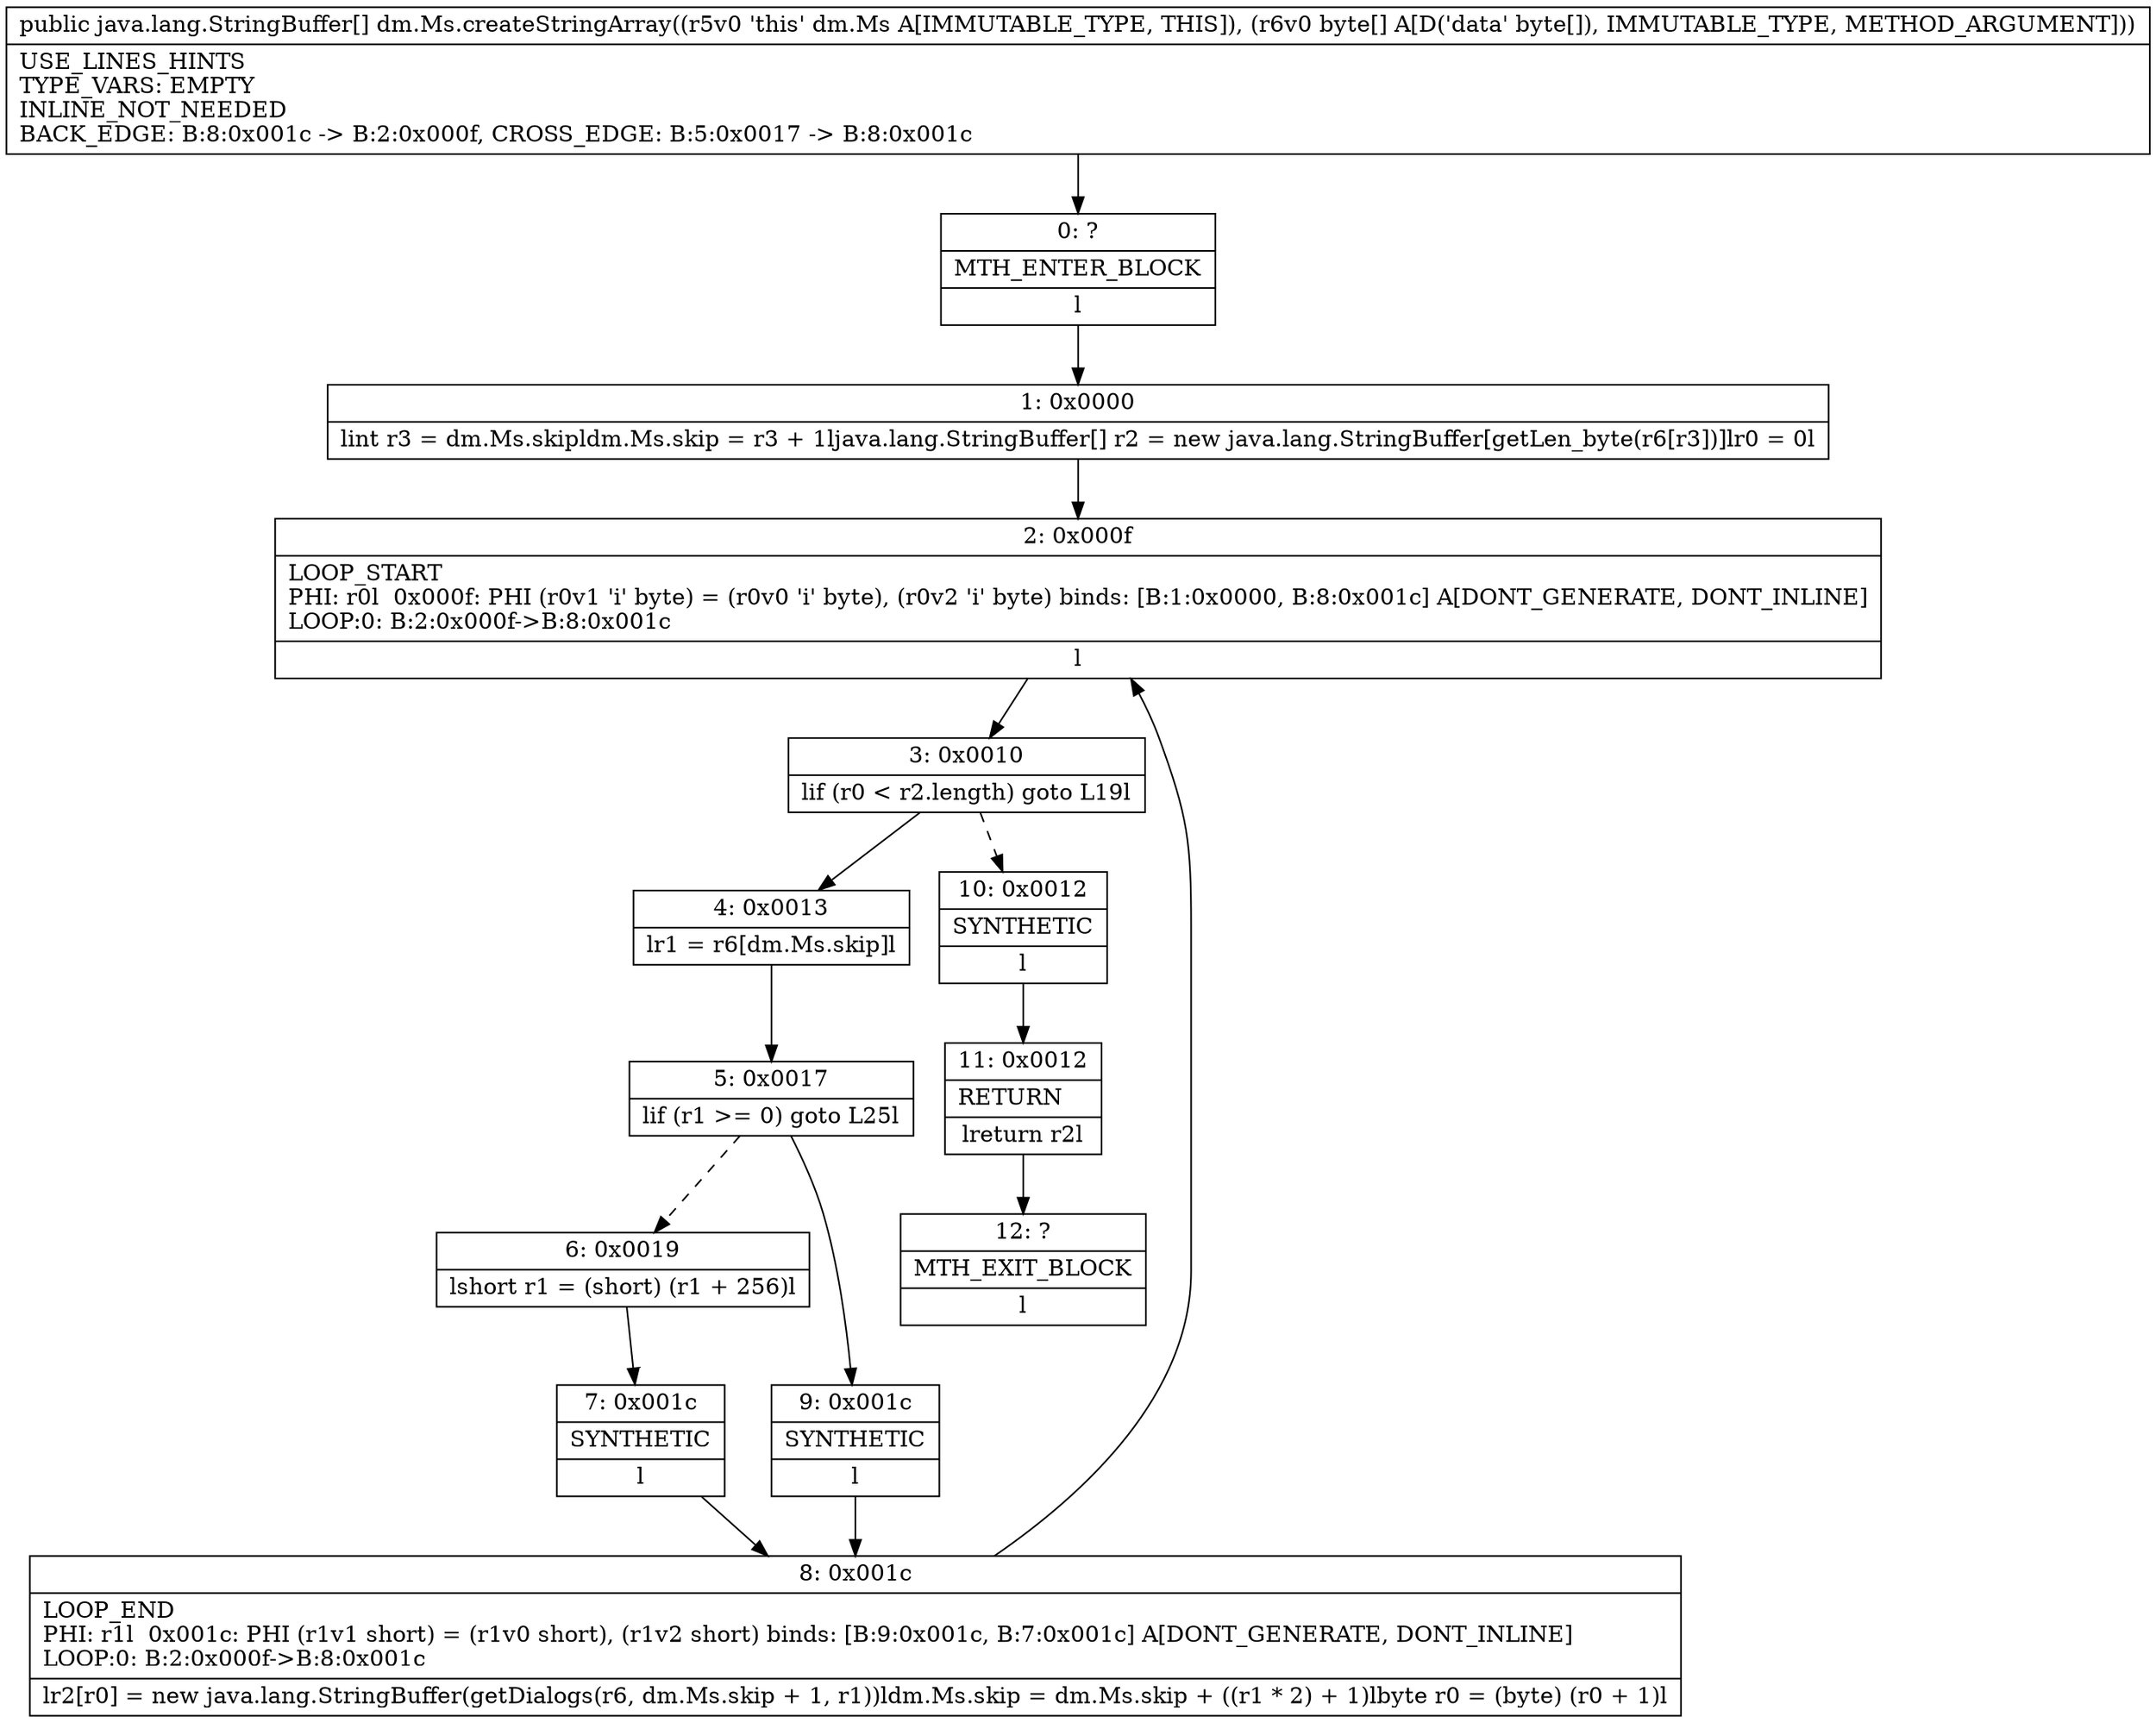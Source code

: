 digraph "CFG fordm.Ms.createStringArray([B)[Ljava\/lang\/StringBuffer;" {
Node_0 [shape=record,label="{0\:\ ?|MTH_ENTER_BLOCK\l|l}"];
Node_1 [shape=record,label="{1\:\ 0x0000|lint r3 = dm.Ms.skipldm.Ms.skip = r3 + 1ljava.lang.StringBuffer[] r2 = new java.lang.StringBuffer[getLen_byte(r6[r3])]lr0 = 0l}"];
Node_2 [shape=record,label="{2\:\ 0x000f|LOOP_START\lPHI: r0l  0x000f: PHI (r0v1 'i' byte) = (r0v0 'i' byte), (r0v2 'i' byte) binds: [B:1:0x0000, B:8:0x001c] A[DONT_GENERATE, DONT_INLINE]\lLOOP:0: B:2:0x000f\-\>B:8:0x001c\l|l}"];
Node_3 [shape=record,label="{3\:\ 0x0010|lif (r0 \< r2.length) goto L19l}"];
Node_4 [shape=record,label="{4\:\ 0x0013|lr1 = r6[dm.Ms.skip]l}"];
Node_5 [shape=record,label="{5\:\ 0x0017|lif (r1 \>= 0) goto L25l}"];
Node_6 [shape=record,label="{6\:\ 0x0019|lshort r1 = (short) (r1 + 256)l}"];
Node_7 [shape=record,label="{7\:\ 0x001c|SYNTHETIC\l|l}"];
Node_8 [shape=record,label="{8\:\ 0x001c|LOOP_END\lPHI: r1l  0x001c: PHI (r1v1 short) = (r1v0 short), (r1v2 short) binds: [B:9:0x001c, B:7:0x001c] A[DONT_GENERATE, DONT_INLINE]\lLOOP:0: B:2:0x000f\-\>B:8:0x001c\l|lr2[r0] = new java.lang.StringBuffer(getDialogs(r6, dm.Ms.skip + 1, r1))ldm.Ms.skip = dm.Ms.skip + ((r1 * 2) + 1)lbyte r0 = (byte) (r0 + 1)l}"];
Node_9 [shape=record,label="{9\:\ 0x001c|SYNTHETIC\l|l}"];
Node_10 [shape=record,label="{10\:\ 0x0012|SYNTHETIC\l|l}"];
Node_11 [shape=record,label="{11\:\ 0x0012|RETURN\l|lreturn r2l}"];
Node_12 [shape=record,label="{12\:\ ?|MTH_EXIT_BLOCK\l|l}"];
MethodNode[shape=record,label="{public java.lang.StringBuffer[] dm.Ms.createStringArray((r5v0 'this' dm.Ms A[IMMUTABLE_TYPE, THIS]), (r6v0 byte[] A[D('data' byte[]), IMMUTABLE_TYPE, METHOD_ARGUMENT]))  | USE_LINES_HINTS\lTYPE_VARS: EMPTY\lINLINE_NOT_NEEDED\lBACK_EDGE: B:8:0x001c \-\> B:2:0x000f, CROSS_EDGE: B:5:0x0017 \-\> B:8:0x001c\l}"];
MethodNode -> Node_0;
Node_0 -> Node_1;
Node_1 -> Node_2;
Node_2 -> Node_3;
Node_3 -> Node_4;
Node_3 -> Node_10[style=dashed];
Node_4 -> Node_5;
Node_5 -> Node_6[style=dashed];
Node_5 -> Node_9;
Node_6 -> Node_7;
Node_7 -> Node_8;
Node_8 -> Node_2;
Node_9 -> Node_8;
Node_10 -> Node_11;
Node_11 -> Node_12;
}

